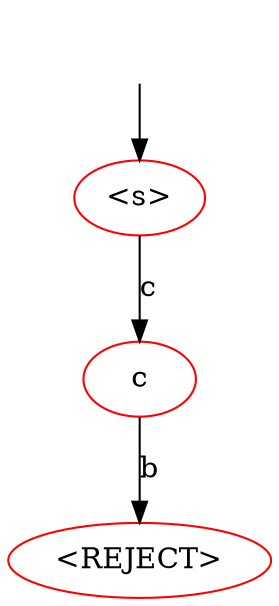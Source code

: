 // DFA
digraph cba {
	fake [style=invis]
	node [color=red]
	fake -> <s>
	<s> [label="\<s\>" root=true]
	<s> -> c [label=c]
	c -> "<REJECT>" [label=b]
}
